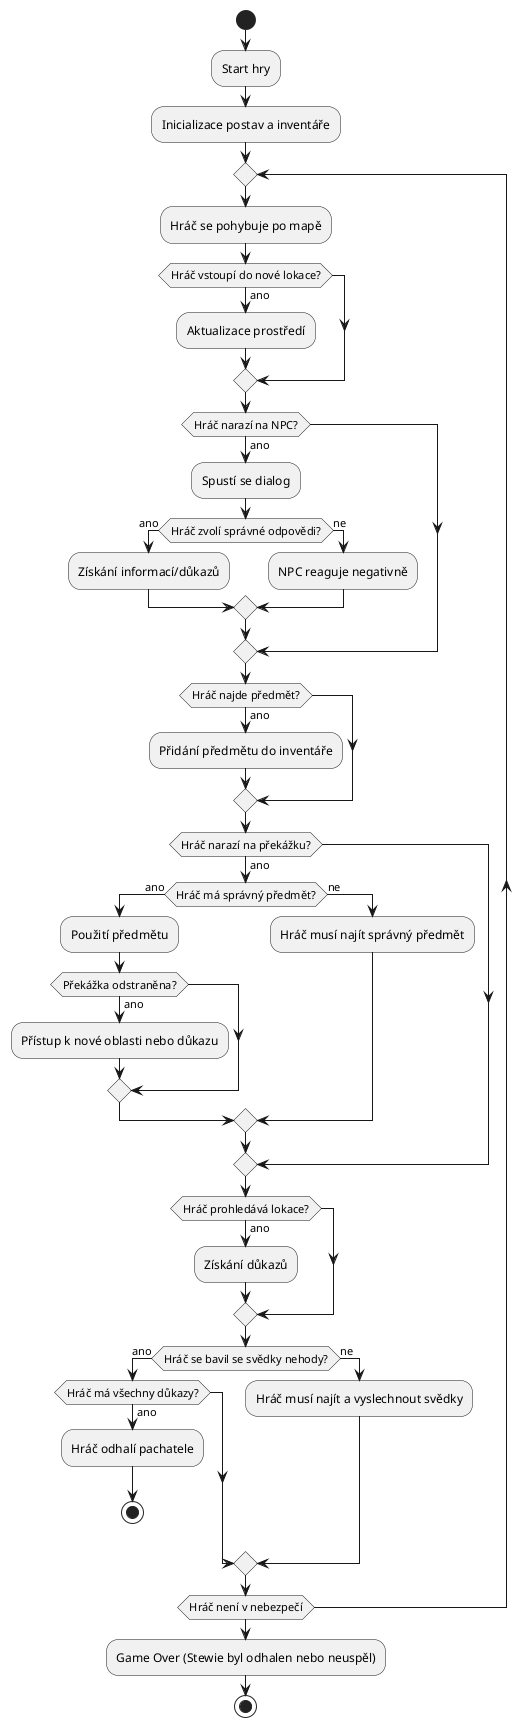 @startuml
start
:Start hry;
:Inicializace postav a inventáře;

repeat
  :Hráč se pohybuje po mapě;
  if (Hráč vstoupí do nové lokace?) then (ano)
    :Aktualizace prostředí;
  endif

  if (Hráč narazí na NPC?) then (ano)
    :Spustí se dialog;
    if (Hráč zvolí správné odpovědi?) then (ano)
      :Získání informací/důkazů;
    else (ne)
      :NPC reaguje negativně;
    endif
  endif

  if (Hráč najde předmět?) then (ano)
    :Přidání předmětu do inventáře;
  endif

  if (Hráč narazí na překážku?) then (ano)
    if (Hráč má správný předmět?) then (ano)
      :Použití předmětu;
      if (Překážka odstraněna?) then (ano)
        :Přístup k nové oblasti nebo důkazu;
      endif
    else (ne)
      :Hráč musí najít správný předmět;
    endif
  endif

  if (Hráč prohledává lokace?) then (ano)
    :Získání důkazů;
  endif

  if (Hráč se bavil se svědky nehody?) then (ano)
    if (Hráč má všechny důkazy?) then (ano)
      :Hráč odhalí pachatele;
      stop
    endif
  else (ne)
    :Hráč musí najít a vyslechnout svědky;
  endif

repeat while (Hráč není v nebezpečí)

:Game Over (Stewie byl odhalen nebo neuspěl);
stop
@enduml